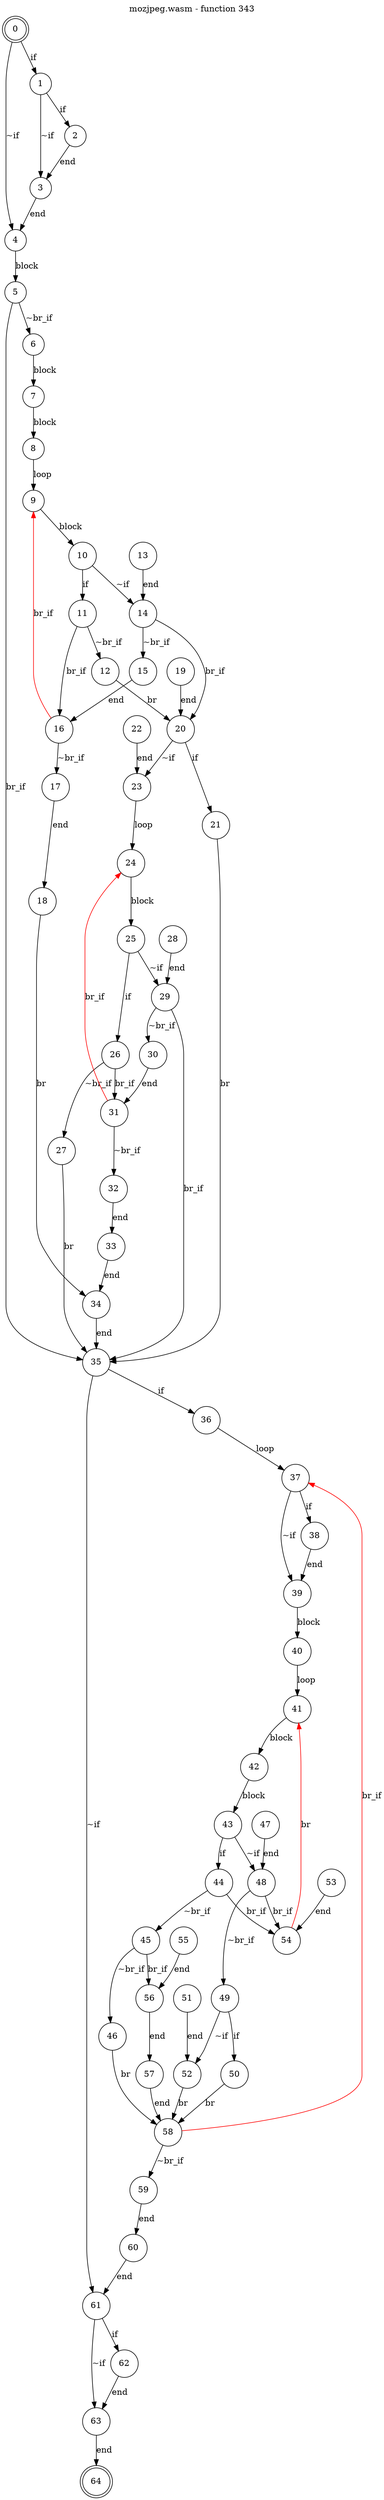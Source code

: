 digraph finite_state_machine {
    label = "mozjpeg.wasm - function 343"
    labelloc =  t
    labelfontsize = 16
    labelfontcolor = black
    labelfontname = "Helvetica"
    node [shape = doublecircle]; 0 64;
    node [shape = circle];
    0 -> 1[label = "if"];
    0 -> 4[label = "~if"];
    1 -> 2[label = "if"];
    1 -> 3[label = "~if"];
    2 -> 3[label = "end"];
    3 -> 4[label = "end"];
    4 -> 5[label = "block"];
    5 -> 6[label = "~br_if"];
    5 -> 35[label = "br_if"];
    6 -> 7[label = "block"];
    7 -> 8[label = "block"];
    8 -> 9[label = "loop"];
    9 -> 10[label = "block"];
    10 -> 11[label = "if"];
    10 -> 14[label = "~if"];
    11 -> 12[label = "~br_if"];
    11 -> 16[label = "br_if"];
    12 -> 20[label = "br"];
    13 -> 14[label = "end"];
    14 -> 15[label = "~br_if"];
    14 -> 20[label = "br_if"];
    15 -> 16[label = "end"];
    16 -> 17[label = "~br_if"];
    16 -> 9[color="red" label = "br_if"];
    17 -> 18[label = "end"];
    18 -> 34[label = "br"];
    19 -> 20[label = "end"];
    20 -> 21[label = "if"];
    20 -> 23[label = "~if"];
    21 -> 35[label = "br"];
    22 -> 23[label = "end"];
    23 -> 24[label = "loop"];
    24 -> 25[label = "block"];
    25 -> 26[label = "if"];
    25 -> 29[label = "~if"];
    26 -> 27[label = "~br_if"];
    26 -> 31[label = "br_if"];
    27 -> 35[label = "br"];
    28 -> 29[label = "end"];
    29 -> 30[label = "~br_if"];
    29 -> 35[label = "br_if"];
    30 -> 31[label = "end"];
    31 -> 32[label = "~br_if"];
    31 -> 24[color="red" label = "br_if"];
    32 -> 33[label = "end"];
    33 -> 34[label = "end"];
    34 -> 35[label = "end"];
    35 -> 36[label = "if"];
    35 -> 61[label = "~if"];
    36 -> 37[label = "loop"];
    37 -> 38[label = "if"];
    37 -> 39[label = "~if"];
    38 -> 39[label = "end"];
    39 -> 40[label = "block"];
    40 -> 41[label = "loop"];
    41 -> 42[label = "block"];
    42 -> 43[label = "block"];
    43 -> 44[label = "if"];
    43 -> 48[label = "~if"];
    44 -> 45[label = "~br_if"];
    44 -> 54[label = "br_if"];
    45 -> 46[label = "~br_if"];
    45 -> 56[label = "br_if"];
    46 -> 58[label = "br"];
    47 -> 48[label = "end"];
    48 -> 49[label = "~br_if"];
    48 -> 54[label = "br_if"];
    49 -> 50[label = "if"];
    49 -> 52[label = "~if"];
    50 -> 58[label = "br"];
    51 -> 52[label = "end"];
    52 -> 58[label = "br"];
    53 -> 54[label = "end"];
    54 -> 41[color="red" label = "br"];
    55 -> 56[label = "end"];
    56 -> 57[label = "end"];
    57 -> 58[label = "end"];
    58 -> 59[label = "~br_if"];
    58 -> 37[color="red" label = "br_if"];
    59 -> 60[label = "end"];
    60 -> 61[label = "end"];
    61 -> 62[label = "if"];
    61 -> 63[label = "~if"];
    62 -> 63[label = "end"];
    63 -> 64[label = "end"];
}
